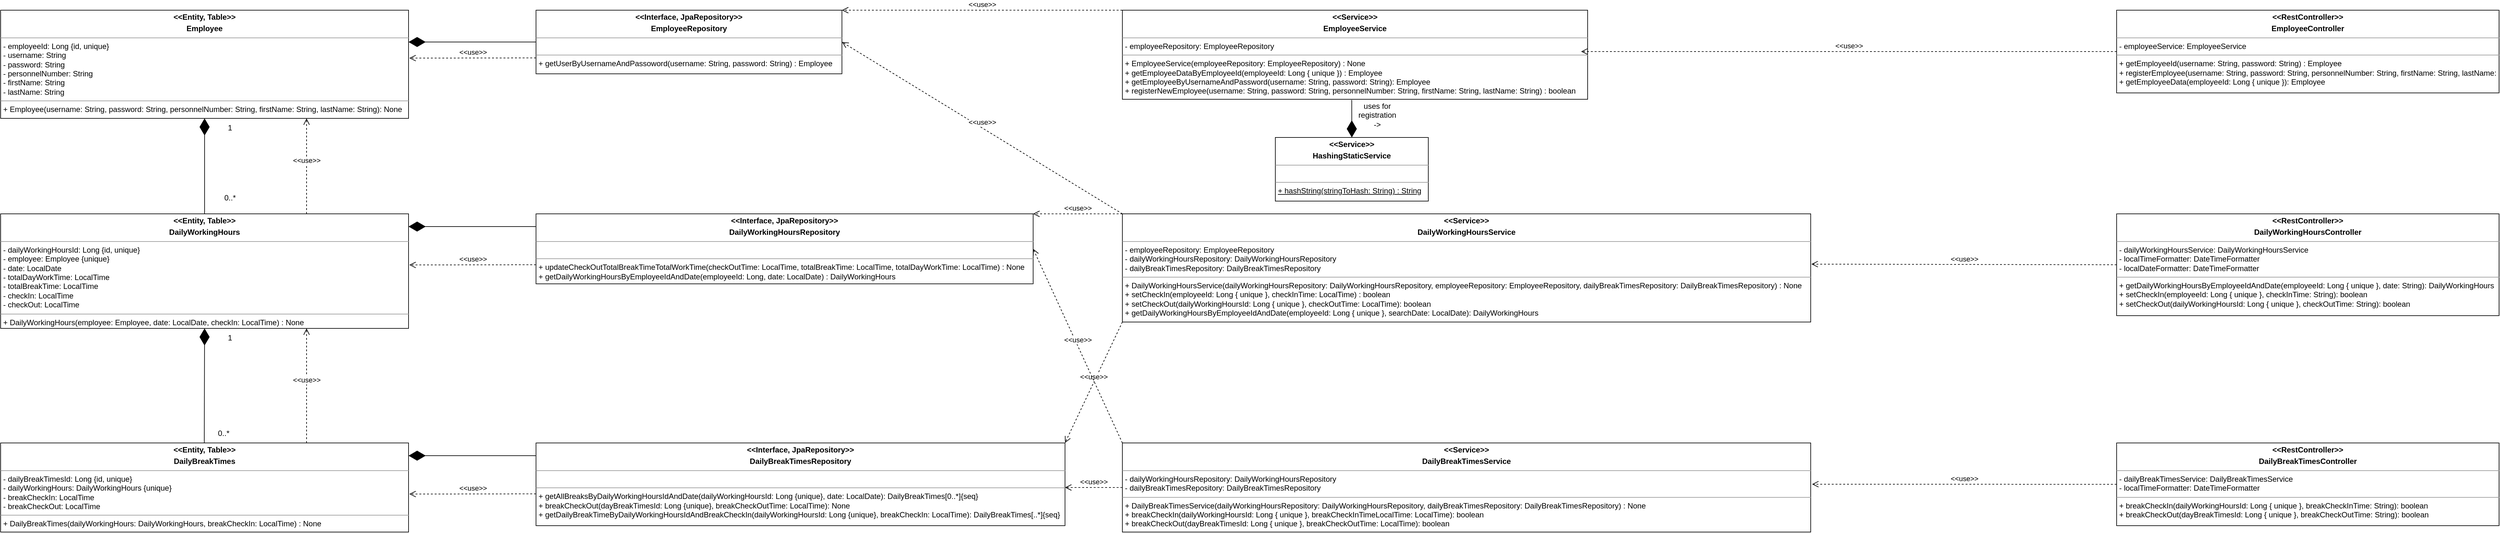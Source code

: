 <mxfile version="16.5.1" type="device"><diagram id="I0tj1LLS5tHQcsOYd3l9" name="Page-1"><mxGraphModel dx="4260" dy="2297" grid="1" gridSize="10" guides="1" tooltips="1" connect="1" arrows="1" fold="1" page="1" pageScale="1" pageWidth="827" pageHeight="1169" math="0" shadow="0"><root><mxCell id="0"/><mxCell id="1" parent="0"/><mxCell id="Q7QMGQGMA6peXOHIpYAd-1" value="&lt;p style=&quot;margin: 0px ; margin-top: 4px ; text-align: center&quot;&gt;&lt;b&gt;&amp;lt;&amp;lt;Entity, Table&amp;gt;&amp;gt;&lt;/b&gt;&lt;/p&gt;&lt;p style=&quot;margin: 0px ; margin-top: 4px ; text-align: center&quot;&gt;&lt;b&gt;Employee&lt;/b&gt;&lt;/p&gt;&lt;hr size=&quot;1&quot;&gt;&lt;p style=&quot;margin: 0px ; margin-left: 4px&quot;&gt;- employeeId: Long {id, unique}&lt;/p&gt;&lt;p style=&quot;margin: 0px ; margin-left: 4px&quot;&gt;- username: String&lt;/p&gt;&lt;p style=&quot;margin: 0px ; margin-left: 4px&quot;&gt;- password: String&lt;/p&gt;&lt;p style=&quot;margin: 0px ; margin-left: 4px&quot;&gt;- personnelNumber: String&lt;/p&gt;&lt;p style=&quot;margin: 0px ; margin-left: 4px&quot;&gt;- firstName: String&lt;/p&gt;&lt;p style=&quot;margin: 0px ; margin-left: 4px&quot;&gt;- lastName: String&lt;/p&gt;&lt;hr size=&quot;1&quot;&gt;&lt;p style=&quot;margin: 0px ; margin-left: 4px&quot;&gt;+ Employee(username: String, password: String, personnelNumber: String, firstName: String, lastName: String): None&lt;/p&gt;" style="verticalAlign=top;align=left;overflow=fill;fontSize=12;fontFamily=Helvetica;html=1;" vertex="1" parent="1"><mxGeometry x="40" y="40" width="640" height="170" as="geometry"/></mxCell><mxCell id="Q7QMGQGMA6peXOHIpYAd-7" value="&lt;p style=&quot;margin: 0px ; margin-top: 4px ; text-align: center&quot;&gt;&lt;b&gt;&amp;lt;&amp;lt;Entity, Table&amp;gt;&amp;gt;&lt;/b&gt;&lt;/p&gt;&lt;p style=&quot;margin: 0px ; margin-top: 4px ; text-align: center&quot;&gt;&lt;b&gt;DailyWorkingHours&lt;/b&gt;&lt;/p&gt;&lt;hr size=&quot;1&quot;&gt;&lt;p style=&quot;margin: 0px ; margin-left: 4px&quot;&gt;- dailyWorkingHoursId: Long {id, unique}&lt;/p&gt;&lt;p style=&quot;margin: 0px ; margin-left: 4px&quot;&gt;- employee: Employee {unique}&lt;/p&gt;&lt;p style=&quot;margin: 0px ; margin-left: 4px&quot;&gt;- date: LocalDate&lt;/p&gt;&lt;p style=&quot;margin: 0px ; margin-left: 4px&quot;&gt;- totalDayWorkTime: LocalTime&lt;/p&gt;&lt;p style=&quot;margin: 0px ; margin-left: 4px&quot;&gt;- totalBreakTime: LocalTime&lt;/p&gt;&lt;p style=&quot;margin: 0px ; margin-left: 4px&quot;&gt;- checkIn: LocalTime&lt;/p&gt;&lt;p style=&quot;margin: 0px ; margin-left: 4px&quot;&gt;- checkOut: LocalTime&lt;/p&gt;&lt;hr size=&quot;1&quot;&gt;&lt;p style=&quot;margin: 0px ; margin-left: 4px&quot;&gt;+ DailyWorkingHours(employee: Employee, date: LocalDate, checkIn: LocalTime) : None&lt;/p&gt;" style="verticalAlign=top;align=left;overflow=fill;fontSize=12;fontFamily=Helvetica;html=1;" vertex="1" parent="1"><mxGeometry x="40" y="360" width="640" height="180" as="geometry"/></mxCell><mxCell id="Q7QMGQGMA6peXOHIpYAd-8" value="&lt;p style=&quot;margin: 0px ; margin-top: 4px ; text-align: center&quot;&gt;&lt;b&gt;&amp;lt;&amp;lt;Entity, Table&amp;gt;&amp;gt;&lt;/b&gt;&lt;/p&gt;&lt;p style=&quot;margin: 0px ; margin-top: 4px ; text-align: center&quot;&gt;&lt;b&gt;DailyBreakTimes&lt;/b&gt;&lt;/p&gt;&lt;hr size=&quot;1&quot;&gt;&lt;p style=&quot;margin: 0px ; margin-left: 4px&quot;&gt;- dailyBreakTimesId: Long {id, unique}&lt;br&gt;&lt;/p&gt;&lt;p style=&quot;margin: 0px ; margin-left: 4px&quot;&gt;- dailyWorkingHours: DailyWorkingHours {unique}&lt;/p&gt;&lt;p style=&quot;margin: 0px ; margin-left: 4px&quot;&gt;- breakCheckIn: LocalTime&lt;/p&gt;&lt;p style=&quot;margin: 0px ; margin-left: 4px&quot;&gt;- breakCheckOut: LocalTime&lt;/p&gt;&lt;hr size=&quot;1&quot;&gt;&lt;p style=&quot;margin: 0px ; margin-left: 4px&quot;&gt;+ DailyBreakTimes(dailyWorkingHours: DailyWorkingHours, breakCheckIn: LocalTime) : None&lt;/p&gt;" style="verticalAlign=top;align=left;overflow=fill;fontSize=12;fontFamily=Helvetica;html=1;" vertex="1" parent="1"><mxGeometry x="40" y="720" width="640" height="140" as="geometry"/></mxCell><mxCell id="Q7QMGQGMA6peXOHIpYAd-9" value="" style="endArrow=diamondThin;endFill=1;endSize=24;html=1;rounded=0;exitX=0.5;exitY=0;exitDx=0;exitDy=0;entryX=0.5;entryY=1;entryDx=0;entryDy=0;" edge="1" parent="1" source="Q7QMGQGMA6peXOHIpYAd-7" target="Q7QMGQGMA6peXOHIpYAd-1"><mxGeometry width="160" relative="1" as="geometry"><mxPoint x="210" y="270" as="sourcePoint"/><mxPoint x="370" y="270" as="targetPoint"/></mxGeometry></mxCell><mxCell id="Q7QMGQGMA6peXOHIpYAd-11" value="1" style="text;html=1;strokeColor=none;fillColor=none;align=center;verticalAlign=middle;whiteSpace=wrap;rounded=0;" vertex="1" parent="1"><mxGeometry x="370" y="210" width="60" height="30" as="geometry"/></mxCell><mxCell id="Q7QMGQGMA6peXOHIpYAd-12" value="0..*" style="text;html=1;strokeColor=none;fillColor=none;align=center;verticalAlign=middle;whiteSpace=wrap;rounded=0;" vertex="1" parent="1"><mxGeometry x="370" y="320" width="60" height="30" as="geometry"/></mxCell><mxCell id="Q7QMGQGMA6peXOHIpYAd-13" value="" style="endArrow=diamondThin;endFill=1;endSize=24;html=1;rounded=0;exitX=0.5;exitY=0;exitDx=0;exitDy=0;entryX=0.5;entryY=1;entryDx=0;entryDy=0;" edge="1" parent="1" target="Q7QMGQGMA6peXOHIpYAd-7"><mxGeometry width="160" relative="1" as="geometry"><mxPoint x="359.5" y="720" as="sourcePoint"/><mxPoint x="359.5" y="550" as="targetPoint"/></mxGeometry></mxCell><mxCell id="Q7QMGQGMA6peXOHIpYAd-14" value="0..*" style="text;html=1;strokeColor=none;fillColor=none;align=center;verticalAlign=middle;whiteSpace=wrap;rounded=0;" vertex="1" parent="1"><mxGeometry x="360" y="690" width="60" height="30" as="geometry"/></mxCell><mxCell id="Q7QMGQGMA6peXOHIpYAd-15" value="1" style="text;html=1;strokeColor=none;fillColor=none;align=center;verticalAlign=middle;whiteSpace=wrap;rounded=0;" vertex="1" parent="1"><mxGeometry x="370" y="540" width="60" height="30" as="geometry"/></mxCell><mxCell id="Q7QMGQGMA6peXOHIpYAd-16" value="&amp;lt;&amp;lt;use&amp;gt;&amp;gt;" style="html=1;verticalAlign=bottom;endArrow=open;dashed=1;endSize=8;rounded=0;exitX=0.75;exitY=0;exitDx=0;exitDy=0;entryX=0.75;entryY=1;entryDx=0;entryDy=0;" edge="1" parent="1" source="Q7QMGQGMA6peXOHIpYAd-7" target="Q7QMGQGMA6peXOHIpYAd-1"><mxGeometry relative="1" as="geometry"><mxPoint x="500" y="260" as="sourcePoint"/><mxPoint x="420" y="260" as="targetPoint"/></mxGeometry></mxCell><mxCell id="Q7QMGQGMA6peXOHIpYAd-17" value="&amp;lt;&amp;lt;use&amp;gt;&amp;gt;" style="html=1;verticalAlign=bottom;endArrow=open;dashed=1;endSize=8;rounded=0;exitX=0.75;exitY=0;exitDx=0;exitDy=0;entryX=0.75;entryY=1;entryDx=0;entryDy=0;" edge="1" parent="1" source="Q7QMGQGMA6peXOHIpYAd-8" target="Q7QMGQGMA6peXOHIpYAd-7"><mxGeometry relative="1" as="geometry"><mxPoint x="520.0" y="700" as="sourcePoint"/><mxPoint x="520" y="550" as="targetPoint"/></mxGeometry></mxCell><mxCell id="Q7QMGQGMA6peXOHIpYAd-22" value="&lt;p style=&quot;margin: 0px ; margin-top: 4px ; text-align: center&quot;&gt;&lt;b&gt;&amp;lt;&amp;lt;Interface, JpaRepository&amp;gt;&amp;gt;&lt;/b&gt;&lt;/p&gt;&lt;p style=&quot;margin: 0px ; margin-top: 4px ; text-align: center&quot;&gt;&lt;b&gt;EmployeeRepository&lt;/b&gt;&lt;/p&gt;&lt;hr size=&quot;1&quot;&gt;&lt;p style=&quot;margin: 0px ; margin-left: 4px&quot;&gt;&lt;br&gt;&lt;/p&gt;&lt;hr size=&quot;1&quot;&gt;&lt;p style=&quot;margin: 0px ; margin-left: 4px&quot;&gt;+ getUserByUsernameAndPassoword(username: String, password: String) : Employee&lt;/p&gt;" style="verticalAlign=top;align=left;overflow=fill;fontSize=12;fontFamily=Helvetica;html=1;" vertex="1" parent="1"><mxGeometry x="880" y="40" width="480" height="100" as="geometry"/></mxCell><mxCell id="Q7QMGQGMA6peXOHIpYAd-25" value="&lt;p style=&quot;margin: 0px ; margin-top: 4px ; text-align: center&quot;&gt;&lt;b&gt;&amp;lt;&amp;lt;Interface, JpaRepository&amp;gt;&amp;gt;&lt;/b&gt;&lt;/p&gt;&lt;p style=&quot;margin: 0px ; margin-top: 4px ; text-align: center&quot;&gt;&lt;b&gt;DailyWorkingHoursRepository&lt;/b&gt;&lt;/p&gt;&lt;hr size=&quot;1&quot;&gt;&lt;p style=&quot;margin: 0px ; margin-left: 4px&quot;&gt;&lt;br&gt;&lt;/p&gt;&lt;hr size=&quot;1&quot;&gt;&lt;p style=&quot;margin: 0px ; margin-left: 4px&quot;&gt;+ updateCheckOutTotalBreakTimeTotalWorkTime(checkOutTime: LocalTime, totalBreakTime: LocalTime, totalDayWorkTime: LocalTime) : None&lt;/p&gt;&lt;p style=&quot;margin: 0px ; margin-left: 4px&quot;&gt;+ getDailyWorkingHoursByEmployeeIdAndDate(employeeId: Long, date: LocalDate) : DailyWorkingHours&lt;/p&gt;" style="verticalAlign=top;align=left;overflow=fill;fontSize=12;fontFamily=Helvetica;html=1;" vertex="1" parent="1"><mxGeometry x="880" y="360" width="780" height="110" as="geometry"/></mxCell><mxCell id="Q7QMGQGMA6peXOHIpYAd-27" style="edgeStyle=orthogonalEdgeStyle;rounded=0;orthogonalLoop=1;jettySize=auto;html=1;exitX=0.5;exitY=1;exitDx=0;exitDy=0;" edge="1" parent="1" source="Q7QMGQGMA6peXOHIpYAd-25" target="Q7QMGQGMA6peXOHIpYAd-25"><mxGeometry relative="1" as="geometry"/></mxCell><mxCell id="Q7QMGQGMA6peXOHIpYAd-28" style="edgeStyle=orthogonalEdgeStyle;rounded=0;orthogonalLoop=1;jettySize=auto;html=1;exitX=0.5;exitY=1;exitDx=0;exitDy=0;" edge="1" parent="1" source="Q7QMGQGMA6peXOHIpYAd-25" target="Q7QMGQGMA6peXOHIpYAd-25"><mxGeometry relative="1" as="geometry"/></mxCell><mxCell id="Q7QMGQGMA6peXOHIpYAd-29" value="&lt;p style=&quot;margin: 0px ; margin-top: 4px ; text-align: center&quot;&gt;&lt;b&gt;&amp;lt;&amp;lt;Interface, JpaRepository&amp;gt;&amp;gt;&lt;/b&gt;&lt;/p&gt;&lt;p style=&quot;margin: 0px ; margin-top: 4px ; text-align: center&quot;&gt;&lt;b&gt;DailyBreakTimesRepository&lt;/b&gt;&lt;/p&gt;&lt;hr size=&quot;1&quot;&gt;&lt;p style=&quot;margin: 0px ; margin-left: 4px&quot;&gt;&lt;span style=&quot;white-space: pre&quot;&gt;&#9;&lt;/span&gt;&lt;span style=&quot;white-space: pre&quot;&gt;&#9;&lt;/span&gt;&lt;span style=&quot;white-space: pre&quot;&gt;&#9;&lt;/span&gt;&lt;span style=&quot;white-space: pre&quot;&gt;&#9;&lt;/span&gt;&lt;br&gt;&lt;/p&gt;&lt;hr size=&quot;1&quot;&gt;&lt;p style=&quot;margin: 0px ; margin-left: 4px&quot;&gt;+ getAllBreaksByDailyWorkingHoursIdAndDate(dailyWorkingHoursId: Long {unique}, date: LocalDate): DailyBreakTimes[0..*]{seq}&lt;/p&gt;&lt;p style=&quot;margin: 0px ; margin-left: 4px&quot;&gt;+ breakCheckOut(dayBreakTimesId: Long {unique}, breakCheckOutTime: LocalTime): None&lt;/p&gt;&lt;p style=&quot;margin: 0px ; margin-left: 4px&quot;&gt;+ getDailyBreakTimeByDailyWorkingHoursIdAndBreakCheckIn(dailyWorkingHoursId: Long {unique}, breakCheckIn: LocalTime): DailyBreakTimes[..*]{seq}&lt;/p&gt;" style="verticalAlign=top;align=left;overflow=fill;fontSize=12;fontFamily=Helvetica;html=1;" vertex="1" parent="1"><mxGeometry x="880" y="720" width="830" height="130" as="geometry"/></mxCell><mxCell id="Q7QMGQGMA6peXOHIpYAd-30" style="edgeStyle=orthogonalEdgeStyle;rounded=0;orthogonalLoop=1;jettySize=auto;html=1;exitX=0.5;exitY=1;exitDx=0;exitDy=0;" edge="1" parent="1" source="Q7QMGQGMA6peXOHIpYAd-29" target="Q7QMGQGMA6peXOHIpYAd-29"><mxGeometry relative="1" as="geometry"/></mxCell><mxCell id="Q7QMGQGMA6peXOHIpYAd-31" style="edgeStyle=orthogonalEdgeStyle;rounded=0;orthogonalLoop=1;jettySize=auto;html=1;exitX=0.5;exitY=1;exitDx=0;exitDy=0;" edge="1" parent="1" source="Q7QMGQGMA6peXOHIpYAd-29" target="Q7QMGQGMA6peXOHIpYAd-29"><mxGeometry relative="1" as="geometry"/></mxCell><mxCell id="Q7QMGQGMA6peXOHIpYAd-32" value="" style="endArrow=diamondThin;endFill=1;endSize=24;html=1;rounded=0;exitX=0;exitY=0.5;exitDx=0;exitDy=0;" edge="1" parent="1" source="Q7QMGQGMA6peXOHIpYAd-22"><mxGeometry width="160" relative="1" as="geometry"><mxPoint x="710" y="210" as="sourcePoint"/><mxPoint x="680" y="90" as="targetPoint"/></mxGeometry></mxCell><mxCell id="Q7QMGQGMA6peXOHIpYAd-33" value="" style="endArrow=diamondThin;endFill=1;endSize=24;html=1;rounded=0;exitX=0;exitY=0.5;exitDx=0;exitDy=0;" edge="1" parent="1"><mxGeometry width="160" relative="1" as="geometry"><mxPoint x="880" y="380" as="sourcePoint"/><mxPoint x="680" y="380" as="targetPoint"/></mxGeometry></mxCell><mxCell id="Q7QMGQGMA6peXOHIpYAd-34" value="" style="endArrow=diamondThin;endFill=1;endSize=24;html=1;rounded=0;exitX=0;exitY=0.5;exitDx=0;exitDy=0;" edge="1" parent="1"><mxGeometry width="160" relative="1" as="geometry"><mxPoint x="880" y="740" as="sourcePoint"/><mxPoint x="680" y="740" as="targetPoint"/></mxGeometry></mxCell><mxCell id="Q7QMGQGMA6peXOHIpYAd-35" value="&amp;lt;&amp;lt;use&amp;gt;&amp;gt;" style="html=1;verticalAlign=bottom;endArrow=open;dashed=1;endSize=8;rounded=0;exitX=0;exitY=0.75;exitDx=0;exitDy=0;entryX=1.002;entryY=0.443;entryDx=0;entryDy=0;entryPerimeter=0;" edge="1" parent="1" source="Q7QMGQGMA6peXOHIpYAd-22" target="Q7QMGQGMA6peXOHIpYAd-1"><mxGeometry relative="1" as="geometry"><mxPoint x="750.0" y="320" as="sourcePoint"/><mxPoint x="750" y="170" as="targetPoint"/></mxGeometry></mxCell><mxCell id="Q7QMGQGMA6peXOHIpYAd-36" value="&amp;lt;&amp;lt;use&amp;gt;&amp;gt;" style="html=1;verticalAlign=bottom;endArrow=open;dashed=1;endSize=8;rounded=0;exitX=0;exitY=0.75;exitDx=0;exitDy=0;entryX=1.002;entryY=0.443;entryDx=0;entryDy=0;entryPerimeter=0;" edge="1" parent="1"><mxGeometry relative="1" as="geometry"><mxPoint x="880" y="440" as="sourcePoint"/><mxPoint x="681.28" y="440.31" as="targetPoint"/></mxGeometry></mxCell><mxCell id="Q7QMGQGMA6peXOHIpYAd-37" value="&amp;lt;&amp;lt;use&amp;gt;&amp;gt;" style="html=1;verticalAlign=bottom;endArrow=open;dashed=1;endSize=8;rounded=0;exitX=0;exitY=0.75;exitDx=0;exitDy=0;entryX=1.002;entryY=0.443;entryDx=0;entryDy=0;entryPerimeter=0;" edge="1" parent="1"><mxGeometry relative="1" as="geometry"><mxPoint x="880" y="800" as="sourcePoint"/><mxPoint x="681.28" y="800.31" as="targetPoint"/></mxGeometry></mxCell><mxCell id="Q7QMGQGMA6peXOHIpYAd-38" value="&lt;p style=&quot;margin: 0px ; margin-top: 4px ; text-align: center&quot;&gt;&lt;b&gt;&amp;lt;&amp;lt;Service&amp;gt;&amp;gt;&lt;/b&gt;&lt;/p&gt;&lt;p style=&quot;margin: 0px ; margin-top: 4px ; text-align: center&quot;&gt;&lt;b&gt;EmployeeService&lt;/b&gt;&lt;/p&gt;&lt;hr size=&quot;1&quot;&gt;&lt;p style=&quot;margin: 0px ; margin-left: 4px&quot;&gt;- employeeRepository: EmployeeRepository&lt;/p&gt;&lt;hr size=&quot;1&quot;&gt;&lt;p style=&quot;margin: 0px ; margin-left: 4px&quot;&gt;+ EmployeeService(employeeRepository: EmployeeRepository) : None&lt;/p&gt;&lt;p style=&quot;margin: 0px ; margin-left: 4px&quot;&gt;+ getEmployeeDataByEmployeeId(employeeId: Long { unique }) : Employee&lt;/p&gt;&lt;p style=&quot;margin: 0px ; margin-left: 4px&quot;&gt;+ getEmployeeByUsernameAndPassword(username: String, password: String): Employee&lt;/p&gt;&lt;p style=&quot;margin: 0px ; margin-left: 4px&quot;&gt;+ registerNewEmployee(username: String, password: String, personnelNumber: String, firstName: String, lastName: String) : boolean&lt;/p&gt;" style="verticalAlign=top;align=left;overflow=fill;fontSize=12;fontFamily=Helvetica;html=1;" vertex="1" parent="1"><mxGeometry x="1800" y="40" width="730" height="140" as="geometry"/></mxCell><mxCell id="Q7QMGQGMA6peXOHIpYAd-39" value="&lt;p style=&quot;margin: 0px ; margin-top: 4px ; text-align: center&quot;&gt;&lt;b&gt;&amp;lt;&amp;lt;Service&amp;gt;&amp;gt;&lt;/b&gt;&lt;/p&gt;&lt;p style=&quot;margin: 0px ; margin-top: 4px ; text-align: center&quot;&gt;&lt;b&gt;DailyWorkingHoursService&lt;/b&gt;&lt;/p&gt;&lt;hr size=&quot;1&quot;&gt;&lt;p style=&quot;margin: 0px ; margin-left: 4px&quot;&gt;- employeeRepository: EmployeeRepository&lt;/p&gt;&lt;p style=&quot;margin: 0px ; margin-left: 4px&quot;&gt;- dailyWorkingHoursRepository: DailyWorkingHoursRepository&lt;/p&gt;&lt;p style=&quot;margin: 0px ; margin-left: 4px&quot;&gt;- dailyBreakTimesRepository: DailyBreakTimesRepository&lt;/p&gt;&lt;hr size=&quot;1&quot;&gt;&lt;p style=&quot;margin: 0px ; margin-left: 4px&quot;&gt;+ DailyWorkingHoursService(dailyWorkingHoursRepository: DailyWorkingHoursRepository, employeeRepository: EmployeeRepository, dailyBreakTimesRepository: DailyBreakTimesRepository) : None&lt;/p&gt;&lt;p style=&quot;margin: 0px ; margin-left: 4px&quot;&gt;+ setCheckIn(employeeId: Long { unique }, checkInTime: LocalTime) : boolean&lt;/p&gt;&lt;p style=&quot;margin: 0px ; margin-left: 4px&quot;&gt;+ setCheckOut(dailyWorkingHoursId: Long { unique }, checkOutTime: LocalTime): boolean&lt;/p&gt;&lt;p style=&quot;margin: 0px ; margin-left: 4px&quot;&gt;+ getDailyWorkingHoursByEmployeeIdAndDate(employeeId: Long { unique }, searchDate: LocalDate): DailyWorkingHours&lt;/p&gt;" style="verticalAlign=top;align=left;overflow=fill;fontSize=12;fontFamily=Helvetica;html=1;" vertex="1" parent="1"><mxGeometry x="1800" y="360" width="1080" height="170" as="geometry"/></mxCell><mxCell id="Q7QMGQGMA6peXOHIpYAd-40" value="&lt;p style=&quot;margin: 0px ; margin-top: 4px ; text-align: center&quot;&gt;&lt;b&gt;&amp;lt;&amp;lt;Service&amp;gt;&amp;gt;&lt;/b&gt;&lt;/p&gt;&lt;p style=&quot;margin: 0px ; margin-top: 4px ; text-align: center&quot;&gt;&lt;b&gt;DailyBreakTimesService&lt;/b&gt;&lt;/p&gt;&lt;hr size=&quot;1&quot;&gt;&lt;p style=&quot;margin: 0px ; margin-left: 4px&quot;&gt;&lt;span&gt;- dailyWorkingHoursRepository: DailyWorkingHoursRepository&lt;/span&gt;&lt;br&gt;&lt;/p&gt;&lt;p style=&quot;margin: 0px 0px 0px 4px&quot;&gt;- dailyBreakTimesRepository: DailyBreakTimesRepository&lt;/p&gt;&lt;hr size=&quot;1&quot;&gt;&lt;p style=&quot;margin: 0px ; margin-left: 4px&quot;&gt;+ DailyBreakTimesService(dailyWorkingHoursRepository: DailyWorkingHoursRepository, dailyBreakTimesRepository: DailyBreakTimesRepository) : None&lt;/p&gt;&lt;p style=&quot;margin: 0px ; margin-left: 4px&quot;&gt;+ breakCheckIn(dailyWorkingHoursId: Long { unique }, breakCheckInTimeLocalTime: LocalTime): boolean&lt;/p&gt;&lt;p style=&quot;margin: 0px ; margin-left: 4px&quot;&gt;+ breakCheckOut(dayBreakTimesId: Long { unique }, breakCheckOutTime: LocalTime): boolean&lt;/p&gt;" style="verticalAlign=top;align=left;overflow=fill;fontSize=12;fontFamily=Helvetica;html=1;" vertex="1" parent="1"><mxGeometry x="1800" y="720" width="1080" height="140" as="geometry"/></mxCell><mxCell id="Q7QMGQGMA6peXOHIpYAd-41" value="&amp;lt;&amp;lt;use&amp;gt;&amp;gt;" style="html=1;verticalAlign=bottom;endArrow=open;dashed=1;endSize=8;rounded=0;exitX=0;exitY=0;exitDx=0;exitDy=0;entryX=1;entryY=0;entryDx=0;entryDy=0;" edge="1" parent="1" source="Q7QMGQGMA6peXOHIpYAd-38" target="Q7QMGQGMA6peXOHIpYAd-22"><mxGeometry relative="1" as="geometry"><mxPoint x="1570" y="100" as="sourcePoint"/><mxPoint x="1490" y="100" as="targetPoint"/></mxGeometry></mxCell><mxCell id="Q7QMGQGMA6peXOHIpYAd-42" value="&amp;lt;&amp;lt;use&amp;gt;&amp;gt;" style="html=1;verticalAlign=bottom;endArrow=open;dashed=1;endSize=8;rounded=0;exitX=0;exitY=0;exitDx=0;exitDy=0;entryX=1;entryY=0.5;entryDx=0;entryDy=0;" edge="1" parent="1" source="Q7QMGQGMA6peXOHIpYAd-39" target="Q7QMGQGMA6peXOHIpYAd-22"><mxGeometry relative="1" as="geometry"><mxPoint x="1780.0" y="250" as="sourcePoint"/><mxPoint x="1340.0" y="250" as="targetPoint"/></mxGeometry></mxCell><mxCell id="Q7QMGQGMA6peXOHIpYAd-43" value="&amp;lt;&amp;lt;use&amp;gt;&amp;gt;" style="html=1;verticalAlign=bottom;endArrow=open;dashed=1;endSize=8;rounded=0;exitX=0;exitY=0;exitDx=0;exitDy=0;entryX=1;entryY=0;entryDx=0;entryDy=0;" edge="1" parent="1" source="Q7QMGQGMA6peXOHIpYAd-39" target="Q7QMGQGMA6peXOHIpYAd-25"><mxGeometry relative="1" as="geometry"><mxPoint x="1790" y="520" as="sourcePoint"/><mxPoint x="1350.0" y="250" as="targetPoint"/></mxGeometry></mxCell><mxCell id="Q7QMGQGMA6peXOHIpYAd-44" value="&amp;lt;&amp;lt;use&amp;gt;&amp;gt;" style="html=1;verticalAlign=bottom;endArrow=open;dashed=1;endSize=8;rounded=0;exitX=0;exitY=1;exitDx=0;exitDy=0;entryX=1;entryY=0;entryDx=0;entryDy=0;" edge="1" parent="1" source="Q7QMGQGMA6peXOHIpYAd-39" target="Q7QMGQGMA6peXOHIpYAd-29"><mxGeometry relative="1" as="geometry"><mxPoint x="1750" y="610" as="sourcePoint"/><mxPoint x="1610.0" y="610" as="targetPoint"/></mxGeometry></mxCell><mxCell id="Q7QMGQGMA6peXOHIpYAd-45" value="&amp;lt;&amp;lt;use&amp;gt;&amp;gt;" style="html=1;verticalAlign=bottom;endArrow=open;dashed=1;endSize=8;rounded=0;exitX=0;exitY=0;exitDx=0;exitDy=0;entryX=1;entryY=0.5;entryDx=0;entryDy=0;" edge="1" parent="1" source="Q7QMGQGMA6peXOHIpYAd-40" target="Q7QMGQGMA6peXOHIpYAd-25"><mxGeometry relative="1" as="geometry"><mxPoint x="1730" y="583" as="sourcePoint"/><mxPoint x="1590.0" y="583" as="targetPoint"/></mxGeometry></mxCell><mxCell id="Q7QMGQGMA6peXOHIpYAd-46" value="&amp;lt;&amp;lt;use&amp;gt;&amp;gt;" style="html=1;verticalAlign=bottom;endArrow=open;dashed=1;endSize=8;rounded=0;exitX=0;exitY=0.5;exitDx=0;exitDy=0;" edge="1" parent="1" source="Q7QMGQGMA6peXOHIpYAd-40"><mxGeometry relative="1" as="geometry"><mxPoint x="1730.0" y="875" as="sourcePoint"/><mxPoint x="1710" y="790" as="targetPoint"/></mxGeometry></mxCell><mxCell id="Q7QMGQGMA6peXOHIpYAd-47" value="&lt;p style=&quot;margin: 0px ; margin-top: 4px ; text-align: center&quot;&gt;&lt;b&gt;&amp;lt;&amp;lt;RestController&amp;gt;&amp;gt;&lt;/b&gt;&lt;/p&gt;&lt;p style=&quot;margin: 0px ; margin-top: 4px ; text-align: center&quot;&gt;&lt;b&gt;EmployeeController&lt;/b&gt;&lt;/p&gt;&lt;hr size=&quot;1&quot;&gt;&lt;p style=&quot;margin: 0px ; margin-left: 4px&quot;&gt;- employeeService: EmployeeService&lt;/p&gt;&lt;hr size=&quot;1&quot;&gt;&lt;p style=&quot;margin: 0px ; margin-left: 4px&quot;&gt;+ getEmployeeId(username: String, password: String) : Employee&lt;/p&gt;&lt;p style=&quot;margin: 0px ; margin-left: 4px&quot;&gt;+ registerEmployee(username: String, password: String, personnelNumber: String, firstName: String, lastName: String): boolean&lt;/p&gt;&lt;p style=&quot;margin: 0px ; margin-left: 4px&quot;&gt;+ getEmployeeData(employeeId: Long { unique }): Employee&lt;/p&gt;" style="verticalAlign=top;align=left;overflow=fill;fontSize=12;fontFamily=Helvetica;html=1;" vertex="1" parent="1"><mxGeometry x="3360" y="40" width="600" height="130" as="geometry"/></mxCell><mxCell id="Q7QMGQGMA6peXOHIpYAd-48" value="&lt;p style=&quot;margin: 0px ; margin-top: 4px ; text-align: center&quot;&gt;&lt;b&gt;&amp;lt;&amp;lt;Service&amp;gt;&amp;gt;&lt;/b&gt;&lt;/p&gt;&lt;p style=&quot;margin: 0px ; margin-top: 4px ; text-align: center&quot;&gt;&lt;b&gt;HashingStaticService&lt;/b&gt;&lt;/p&gt;&lt;hr size=&quot;1&quot;&gt;&lt;p style=&quot;margin: 0px ; margin-left: 4px&quot;&gt;&lt;br&gt;&lt;/p&gt;&lt;hr size=&quot;1&quot;&gt;&lt;p style=&quot;margin: 0px ; margin-left: 4px&quot;&gt;&lt;u&gt;+ hashString(stringToHash: String) : String&lt;/u&gt;&lt;/p&gt;" style="verticalAlign=top;align=left;overflow=fill;fontSize=12;fontFamily=Helvetica;html=1;" vertex="1" parent="1"><mxGeometry x="2040" y="240" width="240" height="100" as="geometry"/></mxCell><mxCell id="Q7QMGQGMA6peXOHIpYAd-49" value="" style="endArrow=diamondThin;endFill=1;endSize=24;html=1;rounded=0;exitX=0.493;exitY=1.007;exitDx=0;exitDy=0;entryX=0.5;entryY=0;entryDx=0;entryDy=0;exitPerimeter=0;" edge="1" parent="1" source="Q7QMGQGMA6peXOHIpYAd-38" target="Q7QMGQGMA6peXOHIpYAd-48"><mxGeometry width="160" relative="1" as="geometry"><mxPoint x="1980" y="210" as="sourcePoint"/><mxPoint x="2140" y="210" as="targetPoint"/></mxGeometry></mxCell><mxCell id="Q7QMGQGMA6peXOHIpYAd-50" value="uses for registration -&amp;gt;" style="text;html=1;strokeColor=none;fillColor=none;align=center;verticalAlign=middle;whiteSpace=wrap;rounded=0;" vertex="1" parent="1"><mxGeometry x="2170" y="190" width="60" height="30" as="geometry"/></mxCell><mxCell id="Q7QMGQGMA6peXOHIpYAd-51" value="&lt;p style=&quot;margin: 0px ; margin-top: 4px ; text-align: center&quot;&gt;&lt;b&gt;&amp;lt;&amp;lt;RestController&amp;gt;&amp;gt;&lt;/b&gt;&lt;/p&gt;&lt;p style=&quot;margin: 0px ; margin-top: 4px ; text-align: center&quot;&gt;&lt;b&gt;DailyWorkingHoursController&lt;/b&gt;&lt;/p&gt;&lt;hr size=&quot;1&quot;&gt;&lt;p style=&quot;margin: 0px ; margin-left: 4px&quot;&gt;- dailyWorkingHoursService: DailyWorkingHoursService&lt;/p&gt;&lt;p style=&quot;margin: 0px ; margin-left: 4px&quot;&gt;- localTimeFormatter: DateTimeFormatter&lt;/p&gt;&lt;p style=&quot;margin: 0px ; margin-left: 4px&quot;&gt;- localDateFormatter: DateTimeFormatter&lt;/p&gt;&lt;hr size=&quot;1&quot;&gt;&lt;p style=&quot;margin: 0px ; margin-left: 4px&quot;&gt;+ getDailyWorkingHoursByEmployeeIdAndDate(employeeId: Long { unique }, date: String): DailyWorkingHours&lt;/p&gt;&lt;p style=&quot;margin: 0px ; margin-left: 4px&quot;&gt;+ setCheckIn(employeeId: Long { unique }, checkInTime: String): boolean&lt;/p&gt;&lt;p style=&quot;margin: 0px ; margin-left: 4px&quot;&gt;+ setCheckOut(dailyWorkingHoursId: Long { unique }, checkOutTime: String): boolean&lt;/p&gt;" style="verticalAlign=top;align=left;overflow=fill;fontSize=12;fontFamily=Helvetica;html=1;" vertex="1" parent="1"><mxGeometry x="3360" y="360" width="600" height="160" as="geometry"/></mxCell><mxCell id="Q7QMGQGMA6peXOHIpYAd-52" value="&lt;p style=&quot;margin: 0px ; margin-top: 4px ; text-align: center&quot;&gt;&lt;b&gt;&amp;lt;&amp;lt;RestController&amp;gt;&amp;gt;&lt;/b&gt;&lt;/p&gt;&lt;p style=&quot;margin: 0px ; margin-top: 4px ; text-align: center&quot;&gt;&lt;b&gt;DailyBreakTimesController&lt;/b&gt;&lt;/p&gt;&lt;hr size=&quot;1&quot;&gt;&lt;p style=&quot;margin: 0px ; margin-left: 4px&quot;&gt;- dailyBreakTimesService: DailyBreakTimesService&lt;br&gt;&lt;/p&gt;&lt;p style=&quot;margin: 0px ; margin-left: 4px&quot;&gt;- localTimeFormatter: DateTimeFormatter&lt;/p&gt;&lt;hr size=&quot;1&quot;&gt;&lt;p style=&quot;margin: 0px ; margin-left: 4px&quot;&gt;+ breakCheckIn(dailyWorkingHoursId: Long { unique }, breakCheckInTime: String): boolean&lt;/p&gt;&lt;p style=&quot;margin: 0px ; margin-left: 4px&quot;&gt;+ breakCheckOut(dayBreakTimesId: Long { unique }, breakCheckOutTime: String): boolean&lt;/p&gt;" style="verticalAlign=top;align=left;overflow=fill;fontSize=12;fontFamily=Helvetica;html=1;" vertex="1" parent="1"><mxGeometry x="3360" y="720" width="600" height="130" as="geometry"/></mxCell><mxCell id="Q7QMGQGMA6peXOHIpYAd-53" value="&amp;lt;&amp;lt;use&amp;gt;&amp;gt;" style="html=1;verticalAlign=bottom;endArrow=open;dashed=1;endSize=8;rounded=0;exitX=0;exitY=0.5;exitDx=0;exitDy=0;entryX=0.986;entryY=0.464;entryDx=0;entryDy=0;entryPerimeter=0;" edge="1" parent="1" source="Q7QMGQGMA6peXOHIpYAd-47" target="Q7QMGQGMA6peXOHIpYAd-38"><mxGeometry relative="1" as="geometry"><mxPoint x="2930" y="100" as="sourcePoint"/><mxPoint x="2850" y="100" as="targetPoint"/></mxGeometry></mxCell><mxCell id="Q7QMGQGMA6peXOHIpYAd-54" value="&amp;lt;&amp;lt;use&amp;gt;&amp;gt;" style="html=1;verticalAlign=bottom;endArrow=open;dashed=1;endSize=8;rounded=0;exitX=0;exitY=0.5;exitDx=0;exitDy=0;entryX=1.001;entryY=0.465;entryDx=0;entryDy=0;entryPerimeter=0;" edge="1" parent="1" source="Q7QMGQGMA6peXOHIpYAd-51" target="Q7QMGQGMA6peXOHIpYAd-39"><mxGeometry relative="1" as="geometry"><mxPoint x="3330.22" y="460.04" as="sourcePoint"/><mxPoint x="2490.0" y="460.0" as="targetPoint"/></mxGeometry></mxCell><mxCell id="Q7QMGQGMA6peXOHIpYAd-55" value="&amp;lt;&amp;lt;use&amp;gt;&amp;gt;" style="html=1;verticalAlign=bottom;endArrow=open;dashed=1;endSize=8;rounded=0;exitX=0;exitY=0.5;exitDx=0;exitDy=0;entryX=1.002;entryY=0.463;entryDx=0;entryDy=0;entryPerimeter=0;" edge="1" parent="1" source="Q7QMGQGMA6peXOHIpYAd-52" target="Q7QMGQGMA6peXOHIpYAd-40"><mxGeometry relative="1" as="geometry"><mxPoint x="3348.92" y="690.95" as="sourcePoint"/><mxPoint x="2870.0" y="690" as="targetPoint"/></mxGeometry></mxCell></root></mxGraphModel></diagram></mxfile>